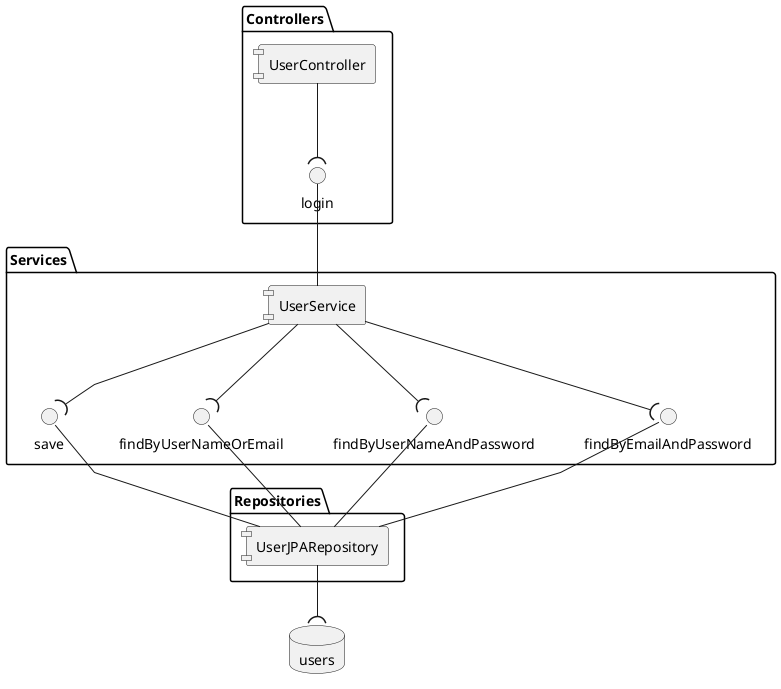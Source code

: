 @startuml
skinparam componentStyle uml1
skinparam linetype polyline
top to bottom direction

database "users"

package "Controllers" {
[UserController] --(login
}
package "Services" {
[UserService] --(save
[UserService] --(findByUserNameOrEmail
[UserService] --(findByUserNameAndPassword
[UserService] --(findByEmailAndPassword
login -- [UserService]
}
package "Repositories" {
[UserJPARepository] --("users"
save -- [UserJPARepository]
findByUserNameOrEmail -- [UserJPARepository]
findByUserNameAndPassword -- [UserJPARepository]
findByEmailAndPassword -- [UserJPARepository]
}
@enduml